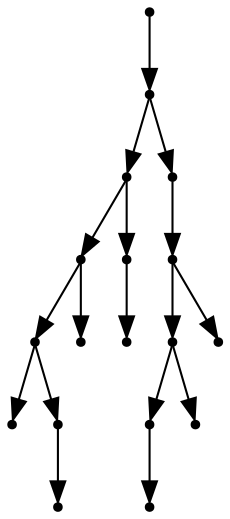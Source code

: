 digraph {
  17 [shape=point];
  16 [shape=point];
  8 [shape=point];
  5 [shape=point];
  3 [shape=point];
  0 [shape=point];
  2 [shape=point];
  1 [shape=point];
  4 [shape=point];
  7 [shape=point];
  6 [shape=point];
  15 [shape=point];
  14 [shape=point];
  12 [shape=point];
  10 [shape=point];
  9 [shape=point];
  11 [shape=point];
  13 [shape=point];
17 -> 16;
16 -> 8;
8 -> 5;
5 -> 3;
3 -> 0;
3 -> 2;
2 -> 1;
5 -> 4;
8 -> 7;
7 -> 6;
16 -> 15;
15 -> 14;
14 -> 12;
12 -> 10;
10 -> 9;
12 -> 11;
14 -> 13;
}
